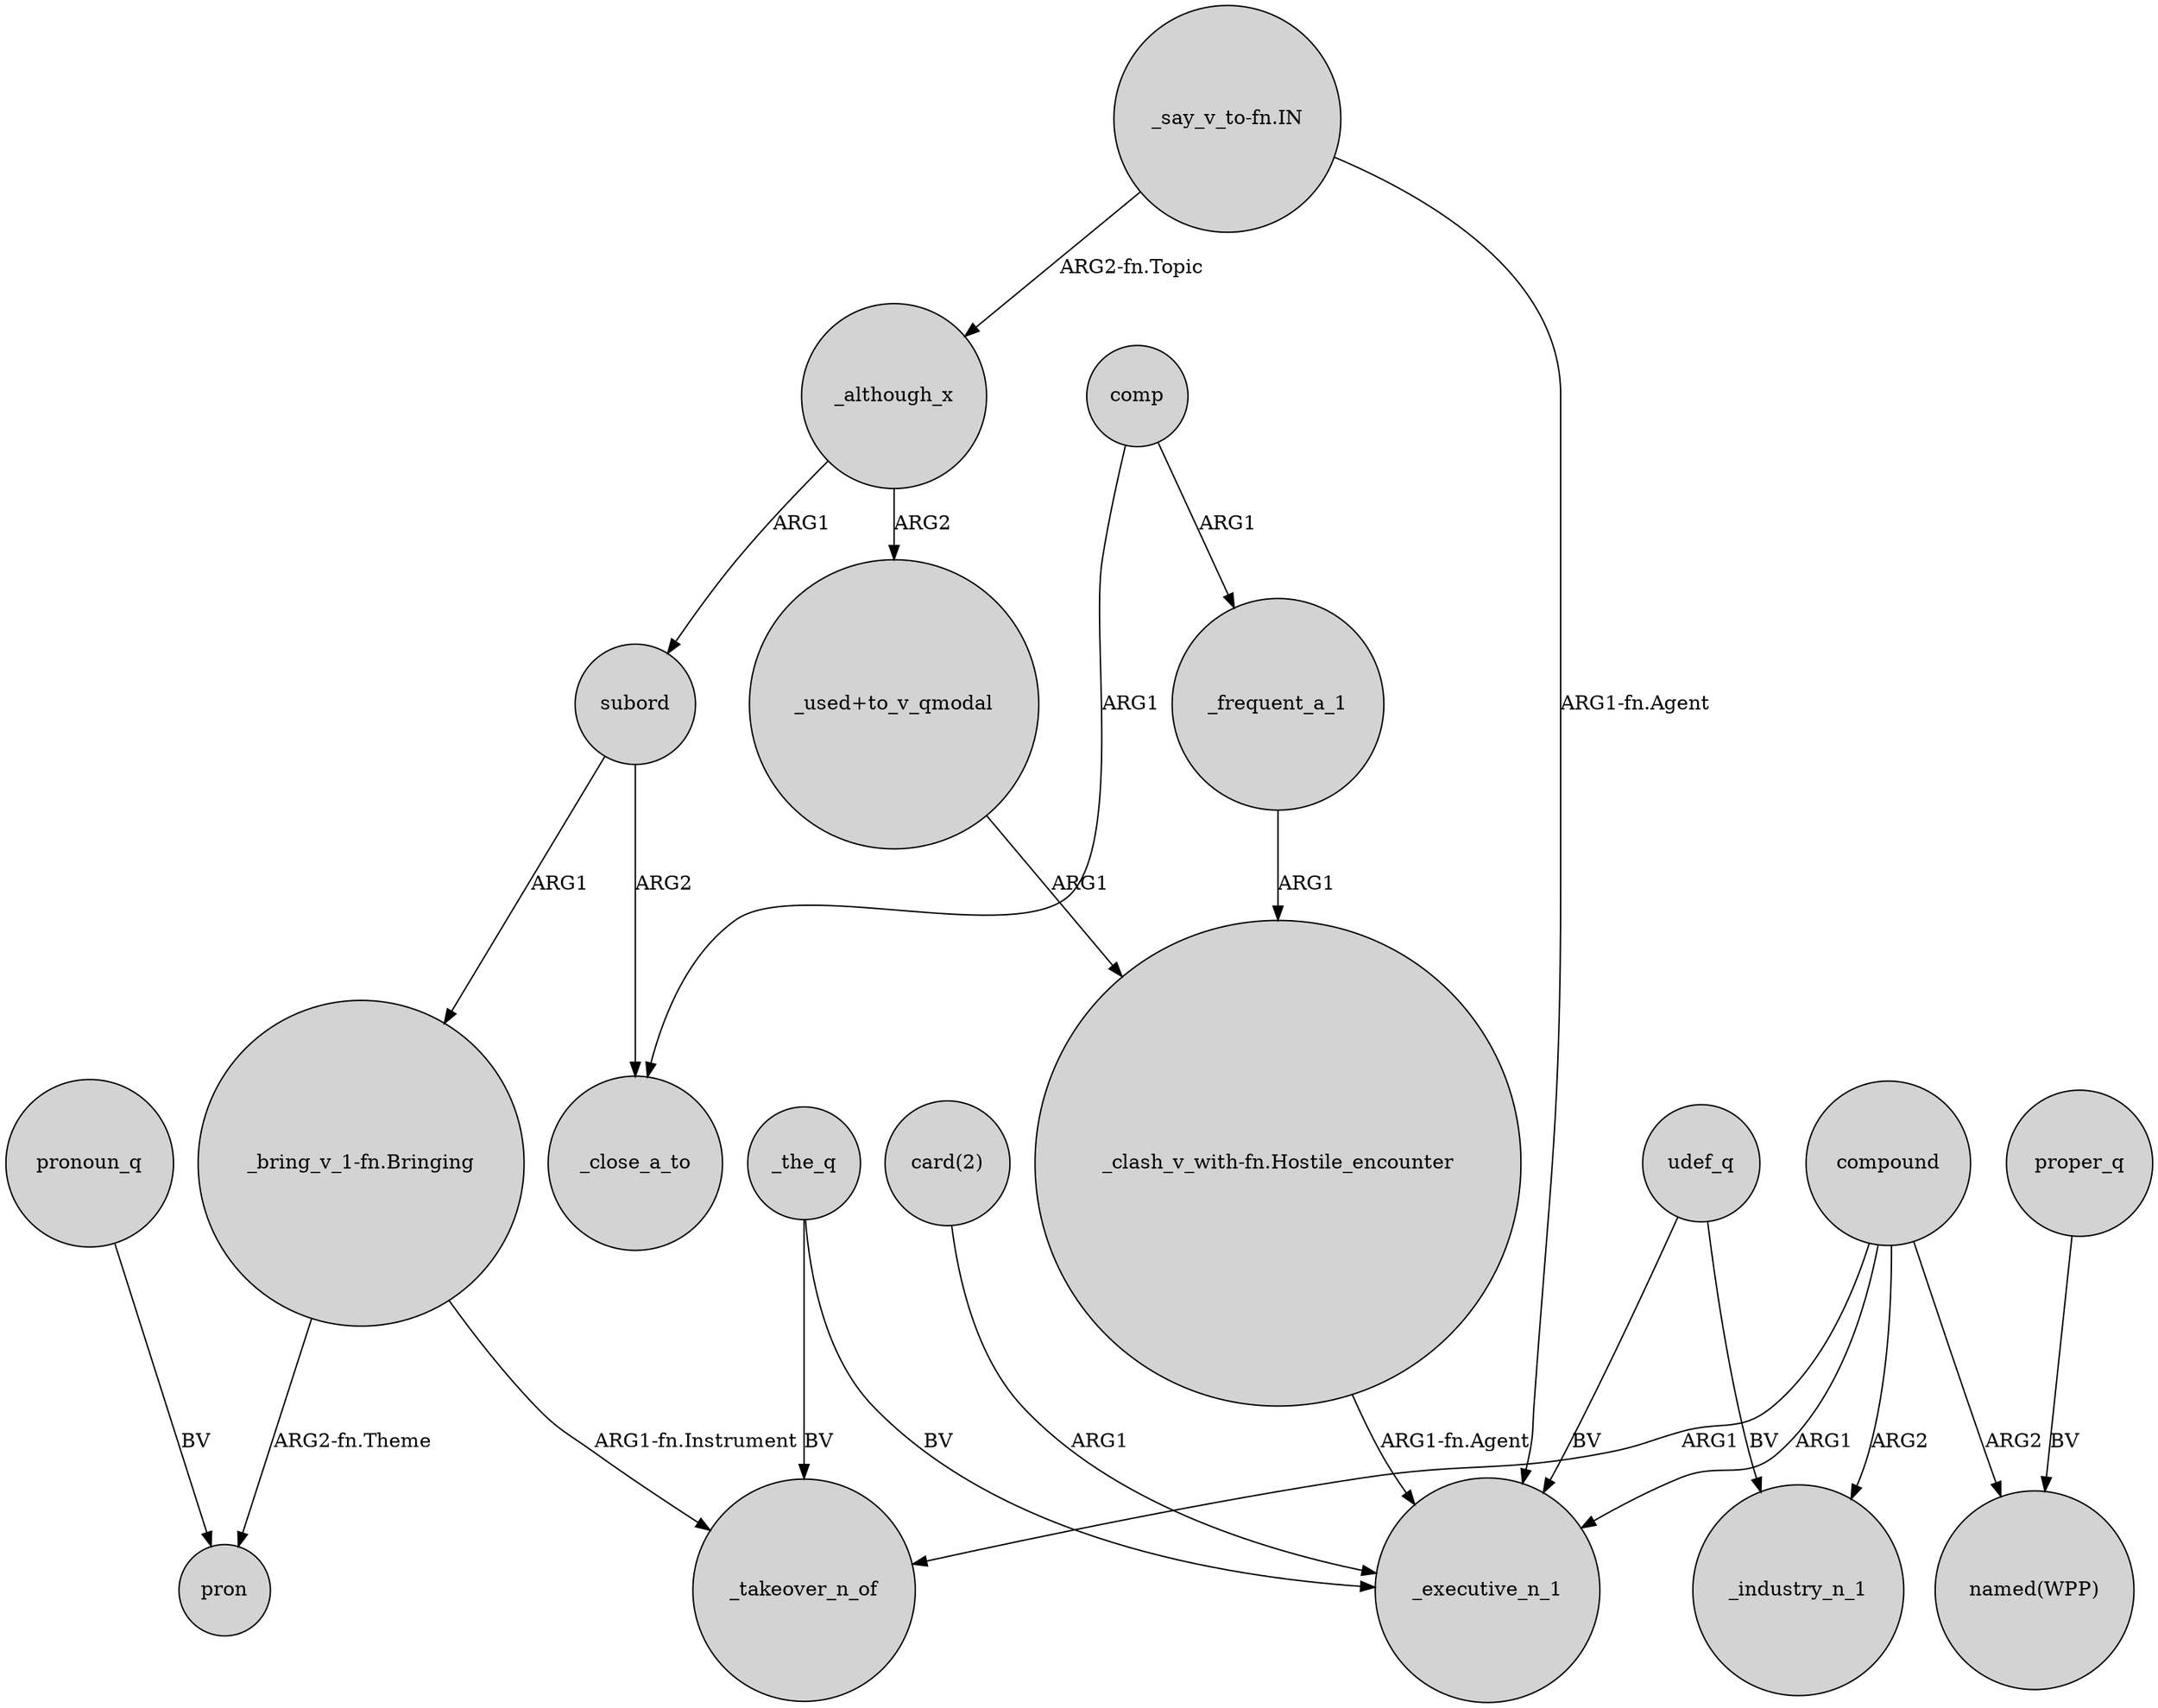 digraph {
	node [shape=circle style=filled]
	comp -> _close_a_to [label=ARG1]
	"_used+to_v_qmodal" -> "_clash_v_with-fn.Hostile_encounter" [label=ARG1]
	comp -> _frequent_a_1 [label=ARG1]
	udef_q -> _executive_n_1 [label=BV]
	"_bring_v_1-fn.Bringing" -> _takeover_n_of [label="ARG1-fn.Instrument"]
	_the_q -> _executive_n_1 [label=BV]
	_although_x -> subord [label=ARG1]
	compound -> _executive_n_1 [label=ARG1]
	"_clash_v_with-fn.Hostile_encounter" -> _executive_n_1 [label="ARG1-fn.Agent"]
	compound -> "named(WPP)" [label=ARG2]
	"_say_v_to-fn.IN" -> _although_x [label="ARG2-fn.Topic"]
	"_bring_v_1-fn.Bringing" -> pron [label="ARG2-fn.Theme"]
	compound -> _takeover_n_of [label=ARG1]
	pronoun_q -> pron [label=BV]
	"_say_v_to-fn.IN" -> _executive_n_1 [label="ARG1-fn.Agent"]
	compound -> _industry_n_1 [label=ARG2]
	_although_x -> "_used+to_v_qmodal" [label=ARG2]
	subord -> "_bring_v_1-fn.Bringing" [label=ARG1]
	proper_q -> "named(WPP)" [label=BV]
	subord -> _close_a_to [label=ARG2]
	"card(2)" -> _executive_n_1 [label=ARG1]
	_the_q -> _takeover_n_of [label=BV]
	udef_q -> _industry_n_1 [label=BV]
	_frequent_a_1 -> "_clash_v_with-fn.Hostile_encounter" [label=ARG1]
}
